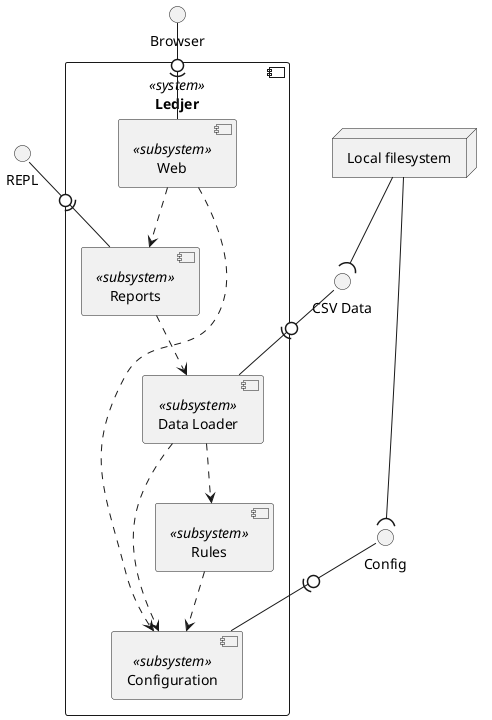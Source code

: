 @startuml

component "Ledjer" << system >> {
    [Configuration] << subsystem >>
    [Data Loader] << subsystem >> as DataLoader
    [Reports] << subsystem >>
    [Web] << subsystem >>
    [Rules] << subsystem >>
}

Rules ..> Configuration
DataLoader ..> Rules
DataLoader ..> Configuration
Reports ..> DataLoader
Web ..> Reports
Web ..> Configuration

interface REPL 
interface Browser
interface "CSV Data" as CSVData
interface Config

node "Local filesystem" as LocalFS

Config -0)- Configuration

CSVData -0)- DataLoader

LocalFS --( Config
LocalFS --( CSVData

REPL -0)- Reports

Browser -0)- Web


@enduml